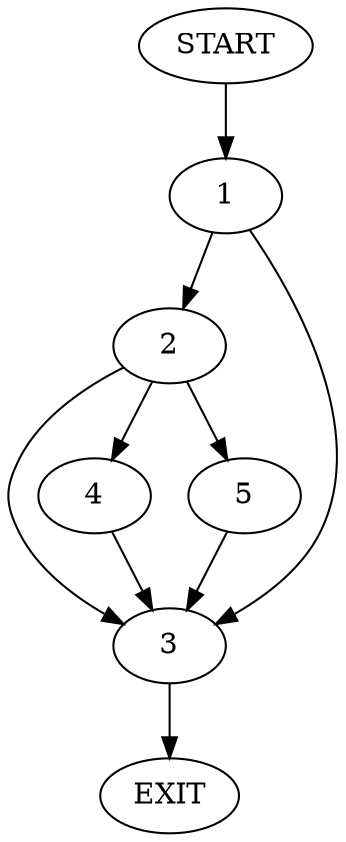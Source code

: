 digraph {
0 [label="START"]
6 [label="EXIT"]
0 -> 1
1 -> 2
1 -> 3
2 -> 4
2 -> 3
2 -> 5
3 -> 6
4 -> 3
5 -> 3
}
